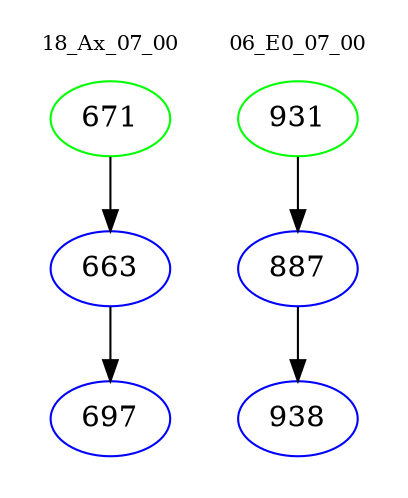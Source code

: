 digraph{
subgraph cluster_0 {
color = white
label = "18_Ax_07_00";
fontsize=10;
T0_671 [label="671", color="green"]
T0_671 -> T0_663 [color="black"]
T0_663 [label="663", color="blue"]
T0_663 -> T0_697 [color="black"]
T0_697 [label="697", color="blue"]
}
subgraph cluster_1 {
color = white
label = "06_E0_07_00";
fontsize=10;
T1_931 [label="931", color="green"]
T1_931 -> T1_887 [color="black"]
T1_887 [label="887", color="blue"]
T1_887 -> T1_938 [color="black"]
T1_938 [label="938", color="blue"]
}
}
